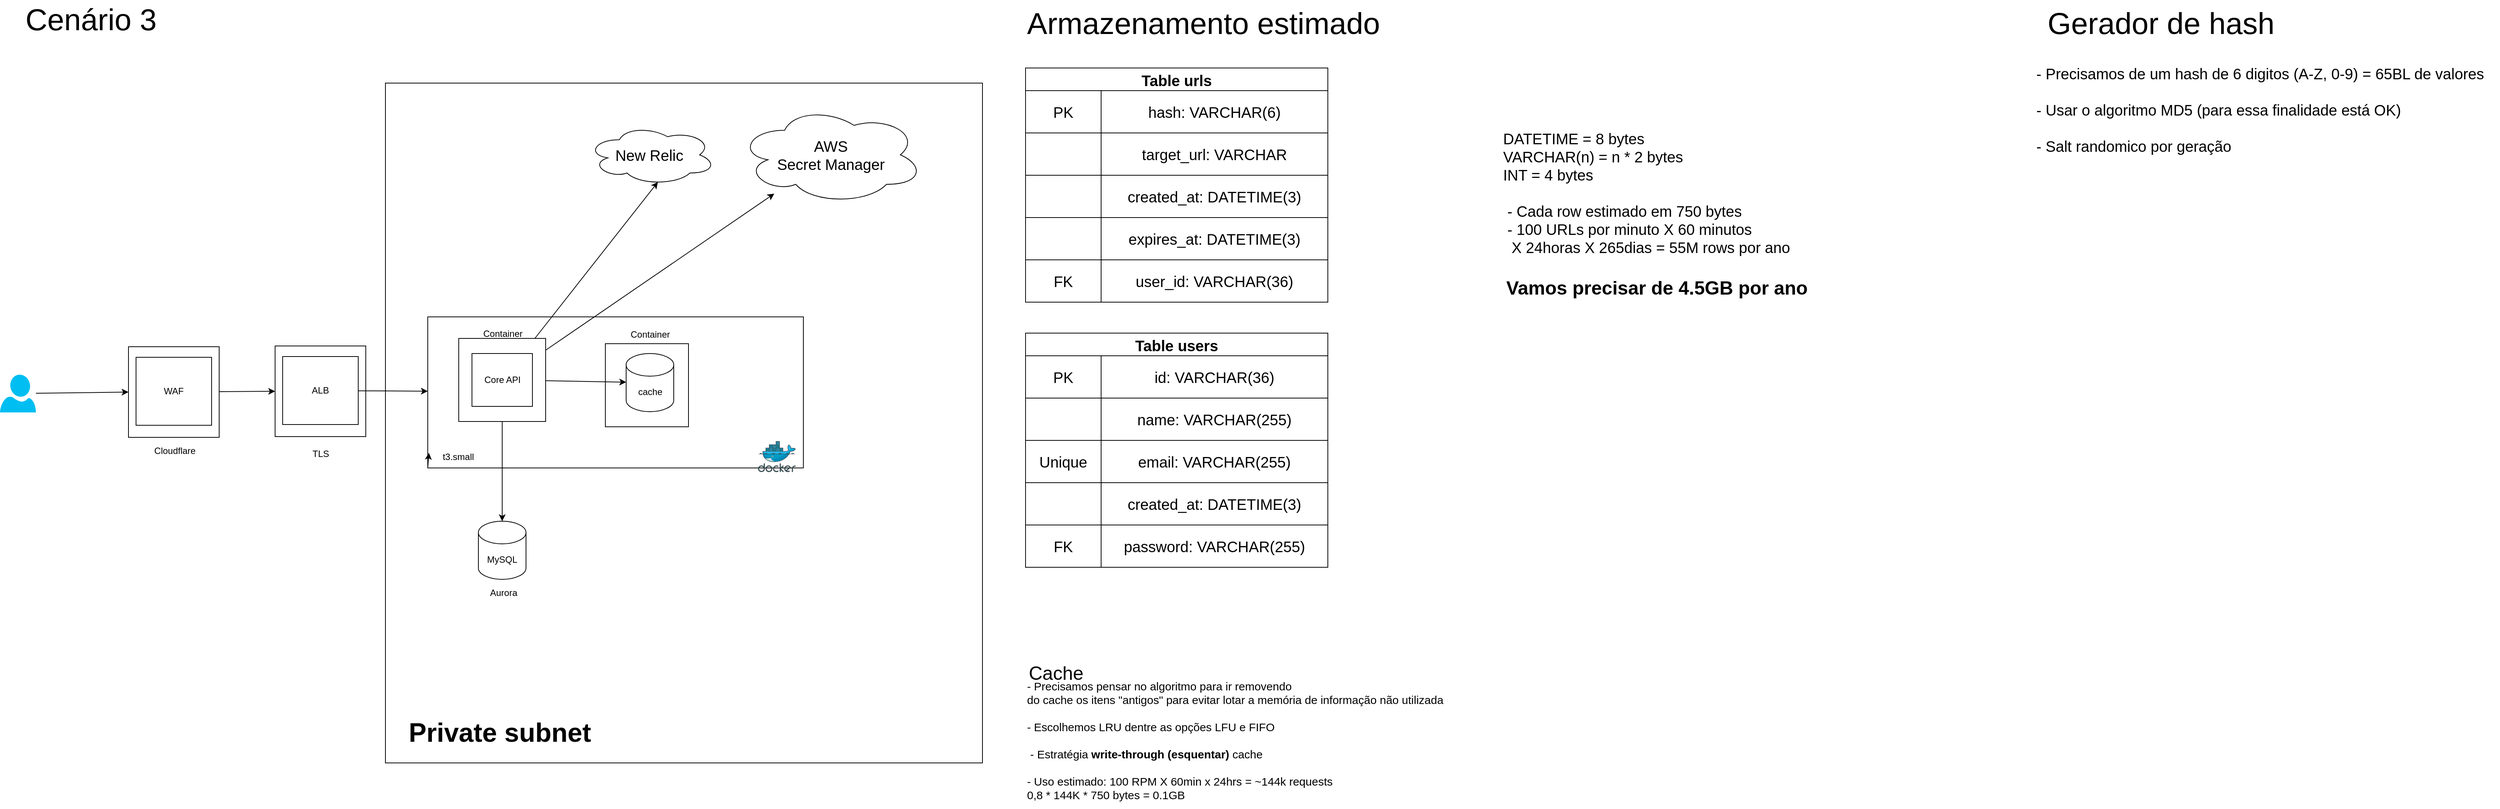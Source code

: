 <mxfile>
    <diagram id="iw8tILbxOcfsidWfIFgm" name="Page-1">
        <mxGraphModel dx="1004" dy="657" grid="1" gridSize="10" guides="1" tooltips="1" connect="1" arrows="1" fold="1" page="1" pageScale="1" pageWidth="5000" pageHeight="5000" math="0" shadow="0">
            <root>
                <mxCell id="0"/>
                <mxCell id="1" parent="0"/>
                <mxCell id="203" value="" style="whiteSpace=wrap;html=1;" parent="1" vertex="1">
                    <mxGeometry x="530" y="150" width="790" height="900" as="geometry"/>
                </mxCell>
                <mxCell id="196" value="" style="whiteSpace=wrap;html=1;" parent="1" vertex="1">
                    <mxGeometry x="384" y="498" width="120" height="120" as="geometry"/>
                </mxCell>
                <mxCell id="25" value="" style="whiteSpace=wrap;html=1;movable=1;resizable=1;rotatable=1;deletable=1;editable=1;connectable=1;" parent="1" vertex="1">
                    <mxGeometry x="586" y="459.5" width="497" height="200" as="geometry"/>
                </mxCell>
                <mxCell id="184" value="" style="whiteSpace=wrap;html=1;" parent="1" vertex="1">
                    <mxGeometry x="821" y="495" width="110" height="110" as="geometry"/>
                </mxCell>
                <mxCell id="2" value="Cenário 3" style="text;html=1;align=center;verticalAlign=middle;resizable=0;points=[];autosize=50;strokeColor=none;fillColor=none;fontSize=40;" parent="1" vertex="1">
                    <mxGeometry x="100" y="50" width="80" height="30" as="geometry"/>
                </mxCell>
                <mxCell id="4" value="MySQL" style="shape=cylinder3;whiteSpace=wrap;html=1;boundedLbl=1;backgroundOutline=1;size=15;" parent="1" vertex="1">
                    <mxGeometry x="653" y="730" width="63" height="77" as="geometry"/>
                </mxCell>
                <mxCell id="12" style="edgeStyle=none;html=1;entryX=0.5;entryY=0;entryDx=0;entryDy=0;entryPerimeter=0;" parent="1" source="9" target="4" edge="1">
                    <mxGeometry relative="1" as="geometry"/>
                </mxCell>
                <mxCell id="179" style="edgeStyle=none;html=1;entryX=0.55;entryY=0.95;entryDx=0;entryDy=0;entryPerimeter=0;fontSize=20;" parent="1" source="9" target="177" edge="1">
                    <mxGeometry relative="1" as="geometry"/>
                </mxCell>
                <mxCell id="182" style="edgeStyle=none;html=1;fontSize=20;" parent="1" source="9" target="180" edge="1">
                    <mxGeometry relative="1" as="geometry">
                        <mxPoint x="1002.515" y="301.55" as="targetPoint"/>
                    </mxGeometry>
                </mxCell>
                <mxCell id="186" style="edgeStyle=none;html=1;" parent="1" source="9" target="183" edge="1">
                    <mxGeometry relative="1" as="geometry"/>
                </mxCell>
                <mxCell id="9" value="" style="whiteSpace=wrap;html=1;" parent="1" vertex="1">
                    <mxGeometry x="627" y="488" width="115" height="110" as="geometry"/>
                </mxCell>
                <mxCell id="10" value="Core API" style="whiteSpace=wrap;html=1;" parent="1" vertex="1">
                    <mxGeometry x="644.5" y="508" width="80" height="70" as="geometry"/>
                </mxCell>
                <mxCell id="13" value="Container" style="text;html=1;align=center;verticalAlign=middle;resizable=0;points=[];autosize=1;strokeColor=none;fillColor=none;" parent="1" vertex="1">
                    <mxGeometry x="644.5" y="467" width="80" height="30" as="geometry"/>
                </mxCell>
                <mxCell id="17" style="edgeStyle=none;html=1;entryX=0;entryY=0.5;entryDx=0;entryDy=0;" parent="1" source="14" target="198" edge="1">
                    <mxGeometry relative="1" as="geometry">
                        <mxPoint x="290" y="565" as="targetPoint"/>
                    </mxGeometry>
                </mxCell>
                <mxCell id="14" value="" style="verticalLabelPosition=bottom;html=1;verticalAlign=top;align=center;strokeColor=none;fillColor=#00BEF2;shape=mxgraph.azure.user;" parent="1" vertex="1">
                    <mxGeometry x="20" y="536" width="47.5" height="50" as="geometry"/>
                </mxCell>
                <mxCell id="24" value="Aurora" style="text;html=1;align=center;verticalAlign=middle;resizable=0;points=[];autosize=1;strokeColor=none;fillColor=none;" parent="1" vertex="1">
                    <mxGeometry x="656" y="810" width="60" height="30" as="geometry"/>
                </mxCell>
                <mxCell id="26" style="edgeStyle=none;html=1;exitX=0;exitY=1;exitDx=0;exitDy=0;entryX=0.003;entryY=0.9;entryDx=0;entryDy=0;entryPerimeter=0;" parent="1" source="25" target="25" edge="1">
                    <mxGeometry relative="1" as="geometry"/>
                </mxCell>
                <mxCell id="29" value="t3.small" style="text;html=1;align=center;verticalAlign=middle;resizable=0;points=[];autosize=1;strokeColor=none;fillColor=none;" parent="1" vertex="1">
                    <mxGeometry x="596" y="629.5" width="60" height="30" as="geometry"/>
                </mxCell>
                <mxCell id="33" value="Armazenamento estimado" style="text;html=1;align=center;verticalAlign=middle;resizable=0;points=[];autosize=1;strokeColor=none;fillColor=none;fontSize=40;" parent="1" vertex="1">
                    <mxGeometry x="1367" y="40" width="490" height="60" as="geometry"/>
                </mxCell>
                <mxCell id="47" value="Table urls" style="shape=table;startSize=30;container=1;collapsible=0;childLayout=tableLayout;fontStyle=1;align=center;fontSize=20;" parent="1" vertex="1">
                    <mxGeometry x="1377" y="130" width="400" height="310" as="geometry"/>
                </mxCell>
                <mxCell id="48" value="" style="shape=tableRow;horizontal=0;startSize=0;swimlaneHead=0;swimlaneBody=0;top=0;left=0;bottom=0;right=0;collapsible=0;dropTarget=0;fillColor=none;points=[[0,0.5],[1,0.5]];portConstraint=eastwest;fontSize=20;" parent="47" vertex="1">
                    <mxGeometry y="30" width="400" height="56" as="geometry"/>
                </mxCell>
                <mxCell id="49" value="PK" style="shape=partialRectangle;html=1;whiteSpace=wrap;connectable=0;fillColor=none;top=0;left=0;bottom=0;right=0;overflow=hidden;fontSize=20;" parent="48" vertex="1">
                    <mxGeometry width="100" height="56" as="geometry">
                        <mxRectangle width="100" height="56" as="alternateBounds"/>
                    </mxGeometry>
                </mxCell>
                <mxCell id="50" value="hash: VARCHAR(6)" style="shape=partialRectangle;html=1;whiteSpace=wrap;connectable=0;fillColor=none;top=0;left=0;bottom=0;right=0;overflow=hidden;fontSize=20;" parent="48" vertex="1">
                    <mxGeometry x="100" width="300" height="56" as="geometry">
                        <mxRectangle width="300" height="56" as="alternateBounds"/>
                    </mxGeometry>
                </mxCell>
                <mxCell id="141" style="shape=tableRow;horizontal=0;startSize=0;swimlaneHead=0;swimlaneBody=0;top=0;left=0;bottom=0;right=0;collapsible=0;dropTarget=0;fillColor=none;points=[[0,0.5],[1,0.5]];portConstraint=eastwest;fontSize=20;" parent="47" vertex="1">
                    <mxGeometry y="86" width="400" height="56" as="geometry"/>
                </mxCell>
                <mxCell id="142" style="shape=partialRectangle;html=1;whiteSpace=wrap;connectable=0;fillColor=none;top=0;left=0;bottom=0;right=0;overflow=hidden;fontSize=20;" parent="141" vertex="1">
                    <mxGeometry width="100" height="56" as="geometry">
                        <mxRectangle width="100" height="56" as="alternateBounds"/>
                    </mxGeometry>
                </mxCell>
                <mxCell id="143" value="target_url: VARCHAR" style="shape=partialRectangle;html=1;whiteSpace=wrap;connectable=0;fillColor=none;top=0;left=0;bottom=0;right=0;overflow=hidden;fontSize=20;" parent="141" vertex="1">
                    <mxGeometry x="100" width="300" height="56" as="geometry">
                        <mxRectangle width="300" height="56" as="alternateBounds"/>
                    </mxGeometry>
                </mxCell>
                <mxCell id="145" style="shape=tableRow;horizontal=0;startSize=0;swimlaneHead=0;swimlaneBody=0;top=0;left=0;bottom=0;right=0;collapsible=0;dropTarget=0;fillColor=none;points=[[0,0.5],[1,0.5]];portConstraint=eastwest;fontSize=20;" parent="47" vertex="1">
                    <mxGeometry y="142" width="400" height="56" as="geometry"/>
                </mxCell>
                <mxCell id="146" style="shape=partialRectangle;html=1;whiteSpace=wrap;connectable=0;fillColor=none;top=0;left=0;bottom=0;right=0;overflow=hidden;fontSize=20;" parent="145" vertex="1">
                    <mxGeometry width="100" height="56" as="geometry">
                        <mxRectangle width="100" height="56" as="alternateBounds"/>
                    </mxGeometry>
                </mxCell>
                <mxCell id="147" value="created_at: DATETIME(3)" style="shape=partialRectangle;html=1;whiteSpace=wrap;connectable=0;fillColor=none;top=0;left=0;bottom=0;right=0;overflow=hidden;fontSize=20;" parent="145" vertex="1">
                    <mxGeometry x="100" width="300" height="56" as="geometry">
                        <mxRectangle width="300" height="56" as="alternateBounds"/>
                    </mxGeometry>
                </mxCell>
                <mxCell id="149" style="shape=tableRow;horizontal=0;startSize=0;swimlaneHead=0;swimlaneBody=0;top=0;left=0;bottom=0;right=0;collapsible=0;dropTarget=0;fillColor=none;points=[[0,0.5],[1,0.5]];portConstraint=eastwest;fontSize=20;" parent="47" vertex="1">
                    <mxGeometry y="198" width="400" height="56" as="geometry"/>
                </mxCell>
                <mxCell id="150" style="shape=partialRectangle;html=1;whiteSpace=wrap;connectable=0;fillColor=none;top=0;left=0;bottom=0;right=0;overflow=hidden;fontSize=20;" parent="149" vertex="1">
                    <mxGeometry width="100" height="56" as="geometry">
                        <mxRectangle width="100" height="56" as="alternateBounds"/>
                    </mxGeometry>
                </mxCell>
                <mxCell id="151" value="expires_at: DATETIME(3)" style="shape=partialRectangle;html=1;whiteSpace=wrap;connectable=0;fillColor=none;top=0;left=0;bottom=0;right=0;overflow=hidden;fontSize=20;" parent="149" vertex="1">
                    <mxGeometry x="100" width="300" height="56" as="geometry">
                        <mxRectangle width="300" height="56" as="alternateBounds"/>
                    </mxGeometry>
                </mxCell>
                <mxCell id="153" style="shape=tableRow;horizontal=0;startSize=0;swimlaneHead=0;swimlaneBody=0;top=0;left=0;bottom=0;right=0;collapsible=0;dropTarget=0;fillColor=none;points=[[0,0.5],[1,0.5]];portConstraint=eastwest;fontSize=20;" parent="47" vertex="1">
                    <mxGeometry y="254" width="400" height="56" as="geometry"/>
                </mxCell>
                <mxCell id="154" value="FK" style="shape=partialRectangle;html=1;whiteSpace=wrap;connectable=0;fillColor=none;top=0;left=0;bottom=0;right=0;overflow=hidden;fontSize=20;" parent="153" vertex="1">
                    <mxGeometry width="100" height="56" as="geometry">
                        <mxRectangle width="100" height="56" as="alternateBounds"/>
                    </mxGeometry>
                </mxCell>
                <mxCell id="155" value="user_id: VARCHAR(36)" style="shape=partialRectangle;html=1;whiteSpace=wrap;connectable=0;fillColor=none;top=0;left=0;bottom=0;right=0;overflow=hidden;fontSize=20;" parent="153" vertex="1">
                    <mxGeometry x="100" width="300" height="56" as="geometry">
                        <mxRectangle width="300" height="56" as="alternateBounds"/>
                    </mxGeometry>
                </mxCell>
                <mxCell id="157" value="Table users" style="shape=table;startSize=30;container=1;collapsible=0;childLayout=tableLayout;fontStyle=1;align=center;fontSize=20;" parent="1" vertex="1">
                    <mxGeometry x="1377" y="481" width="400" height="310" as="geometry"/>
                </mxCell>
                <mxCell id="158" value="" style="shape=tableRow;horizontal=0;startSize=0;swimlaneHead=0;swimlaneBody=0;top=0;left=0;bottom=0;right=0;collapsible=0;dropTarget=0;fillColor=none;points=[[0,0.5],[1,0.5]];portConstraint=eastwest;fontSize=20;" parent="157" vertex="1">
                    <mxGeometry y="30" width="400" height="56" as="geometry"/>
                </mxCell>
                <mxCell id="159" value="PK" style="shape=partialRectangle;html=1;whiteSpace=wrap;connectable=0;fillColor=none;top=0;left=0;bottom=0;right=0;overflow=hidden;fontSize=20;" parent="158" vertex="1">
                    <mxGeometry width="100" height="56" as="geometry">
                        <mxRectangle width="100" height="56" as="alternateBounds"/>
                    </mxGeometry>
                </mxCell>
                <mxCell id="160" value="id: VARCHAR(36)" style="shape=partialRectangle;html=1;whiteSpace=wrap;connectable=0;fillColor=none;top=0;left=0;bottom=0;right=0;overflow=hidden;fontSize=20;" parent="158" vertex="1">
                    <mxGeometry x="100" width="300" height="56" as="geometry">
                        <mxRectangle width="300" height="56" as="alternateBounds"/>
                    </mxGeometry>
                </mxCell>
                <mxCell id="161" style="shape=tableRow;horizontal=0;startSize=0;swimlaneHead=0;swimlaneBody=0;top=0;left=0;bottom=0;right=0;collapsible=0;dropTarget=0;fillColor=none;points=[[0,0.5],[1,0.5]];portConstraint=eastwest;fontSize=20;" parent="157" vertex="1">
                    <mxGeometry y="86" width="400" height="56" as="geometry"/>
                </mxCell>
                <mxCell id="162" style="shape=partialRectangle;html=1;whiteSpace=wrap;connectable=0;fillColor=none;top=0;left=0;bottom=0;right=0;overflow=hidden;fontSize=20;" parent="161" vertex="1">
                    <mxGeometry width="100" height="56" as="geometry">
                        <mxRectangle width="100" height="56" as="alternateBounds"/>
                    </mxGeometry>
                </mxCell>
                <mxCell id="163" value="name: VARCHAR(255)" style="shape=partialRectangle;html=1;whiteSpace=wrap;connectable=0;fillColor=none;top=0;left=0;bottom=0;right=0;overflow=hidden;fontSize=20;" parent="161" vertex="1">
                    <mxGeometry x="100" width="300" height="56" as="geometry">
                        <mxRectangle width="300" height="56" as="alternateBounds"/>
                    </mxGeometry>
                </mxCell>
                <mxCell id="164" style="shape=tableRow;horizontal=0;startSize=0;swimlaneHead=0;swimlaneBody=0;top=0;left=0;bottom=0;right=0;collapsible=0;dropTarget=0;fillColor=none;points=[[0,0.5],[1,0.5]];portConstraint=eastwest;fontSize=20;" parent="157" vertex="1">
                    <mxGeometry y="142" width="400" height="56" as="geometry"/>
                </mxCell>
                <mxCell id="165" value="Unique" style="shape=partialRectangle;html=1;whiteSpace=wrap;connectable=0;fillColor=none;top=0;left=0;bottom=0;right=0;overflow=hidden;fontSize=20;" parent="164" vertex="1">
                    <mxGeometry width="100" height="56" as="geometry">
                        <mxRectangle width="100" height="56" as="alternateBounds"/>
                    </mxGeometry>
                </mxCell>
                <mxCell id="166" value="email: VARCHAR(255)" style="shape=partialRectangle;html=1;whiteSpace=wrap;connectable=0;fillColor=none;top=0;left=0;bottom=0;right=0;overflow=hidden;fontSize=20;" parent="164" vertex="1">
                    <mxGeometry x="100" width="300" height="56" as="geometry">
                        <mxRectangle width="300" height="56" as="alternateBounds"/>
                    </mxGeometry>
                </mxCell>
                <mxCell id="167" style="shape=tableRow;horizontal=0;startSize=0;swimlaneHead=0;swimlaneBody=0;top=0;left=0;bottom=0;right=0;collapsible=0;dropTarget=0;fillColor=none;points=[[0,0.5],[1,0.5]];portConstraint=eastwest;fontSize=20;" parent="157" vertex="1">
                    <mxGeometry y="198" width="400" height="56" as="geometry"/>
                </mxCell>
                <mxCell id="168" style="shape=partialRectangle;html=1;whiteSpace=wrap;connectable=0;fillColor=none;top=0;left=0;bottom=0;right=0;overflow=hidden;fontSize=20;" parent="167" vertex="1">
                    <mxGeometry width="100" height="56" as="geometry">
                        <mxRectangle width="100" height="56" as="alternateBounds"/>
                    </mxGeometry>
                </mxCell>
                <mxCell id="169" value="created_at: DATETIME(3)" style="shape=partialRectangle;html=1;whiteSpace=wrap;connectable=0;fillColor=none;top=0;left=0;bottom=0;right=0;overflow=hidden;fontSize=20;" parent="167" vertex="1">
                    <mxGeometry x="100" width="300" height="56" as="geometry">
                        <mxRectangle width="300" height="56" as="alternateBounds"/>
                    </mxGeometry>
                </mxCell>
                <mxCell id="170" style="shape=tableRow;horizontal=0;startSize=0;swimlaneHead=0;swimlaneBody=0;top=0;left=0;bottom=0;right=0;collapsible=0;dropTarget=0;fillColor=none;points=[[0,0.5],[1,0.5]];portConstraint=eastwest;fontSize=20;" parent="157" vertex="1">
                    <mxGeometry y="254" width="400" height="56" as="geometry"/>
                </mxCell>
                <mxCell id="171" value="FK" style="shape=partialRectangle;html=1;whiteSpace=wrap;connectable=0;fillColor=none;top=0;left=0;bottom=0;right=0;overflow=hidden;fontSize=20;" parent="170" vertex="1">
                    <mxGeometry width="100" height="56" as="geometry">
                        <mxRectangle width="100" height="56" as="alternateBounds"/>
                    </mxGeometry>
                </mxCell>
                <mxCell id="172" value="password: VARCHAR(255)" style="shape=partialRectangle;html=1;whiteSpace=wrap;connectable=0;fillColor=none;top=0;left=0;bottom=0;right=0;overflow=hidden;fontSize=20;" parent="170" vertex="1">
                    <mxGeometry x="100" width="300" height="56" as="geometry">
                        <mxRectangle width="300" height="56" as="alternateBounds"/>
                    </mxGeometry>
                </mxCell>
                <mxCell id="175" value="DATETIME = 8 bytes&lt;br&gt;VARCHAR(n) = n * 2 bytes&lt;br&gt;INT = 4 bytes&lt;br&gt;&lt;br&gt;&amp;nbsp;- Cada row estimado em 750 bytes&lt;br&gt;&amp;nbsp;- 100 URLs por minuto X 60 minutos &lt;br&gt;&amp;nbsp; X 24horas X 265dias = 55M rows por ano" style="text;html=1;align=left;verticalAlign=middle;resizable=0;points=[];autosize=1;strokeColor=none;fillColor=none;fontSize=20;flipH=0;flipV=1;" parent="1" vertex="1">
                    <mxGeometry x="2007" y="205" width="400" height="180" as="geometry"/>
                </mxCell>
                <mxCell id="177" value="New Relic&amp;nbsp;" style="ellipse;shape=cloud;whiteSpace=wrap;html=1;fontSize=20;" parent="1" vertex="1">
                    <mxGeometry x="797" y="205" width="170" height="80" as="geometry"/>
                </mxCell>
                <mxCell id="180" value="AWS &lt;br&gt;Secret Manager" style="ellipse;shape=cloud;whiteSpace=wrap;html=1;fontSize=20;" parent="1" vertex="1">
                    <mxGeometry x="997" y="180" width="245" height="130" as="geometry"/>
                </mxCell>
                <mxCell id="183" value="cache" style="shape=cylinder3;whiteSpace=wrap;html=1;boundedLbl=1;backgroundOutline=1;size=15;" parent="1" vertex="1">
                    <mxGeometry x="848.5" y="508" width="63" height="77" as="geometry"/>
                </mxCell>
                <mxCell id="185" value="Container" style="text;html=1;align=center;verticalAlign=middle;resizable=0;points=[];autosize=1;strokeColor=none;fillColor=none;" parent="1" vertex="1">
                    <mxGeometry x="839.5" y="468" width="80" height="30" as="geometry"/>
                </mxCell>
                <mxCell id="187" value="" style="sketch=0;aspect=fixed;html=1;points=[];align=center;image;fontSize=12;image=img/lib/mscae/Docker.svg;" parent="1" vertex="1">
                    <mxGeometry x="1023" y="624" width="50" height="41" as="geometry"/>
                </mxCell>
                <mxCell id="188" value="Vamos precisar de 4.5GB por ano" style="text;html=1;align=center;verticalAlign=middle;resizable=0;points=[];autosize=1;strokeColor=none;fillColor=none;fontSize=25;fontStyle=1" parent="1" vertex="1">
                    <mxGeometry x="2002" y="400" width="420" height="40" as="geometry"/>
                </mxCell>
                <mxCell id="189" value="Cache" style="text;html=1;align=center;verticalAlign=middle;resizable=0;points=[];autosize=1;strokeColor=none;fillColor=none;fontSize=25;" parent="1" vertex="1">
                    <mxGeometry x="1367" y="910" width="100" height="40" as="geometry"/>
                </mxCell>
                <mxCell id="191" value="- Precisamos pensar no algoritmo para ir removendo &lt;br&gt;do cache os itens &quot;antigos&quot; para evitar lotar a memória de informação não utilizada&lt;br&gt;&lt;br&gt;- Escolhemos LRU dentre as opções LFU e FIFO&lt;br&gt;&lt;br&gt;&amp;nbsp;- Estratégia &lt;b&gt;write-through (esquentar)&lt;/b&gt;&amp;nbsp;cache&lt;br&gt;&lt;br&gt;- Uso estimado: 100 RPM X 60min x 24hrs = ~144k requests&lt;br&gt;0,8 * 144K * 750 bytes = 0.1GB&amp;nbsp; &amp;nbsp;" style="text;html=1;align=left;verticalAlign=middle;resizable=0;points=[];autosize=1;strokeColor=none;fillColor=none;fontSize=15;" parent="1" vertex="1">
                    <mxGeometry x="1377" y="930" width="570" height="180" as="geometry"/>
                </mxCell>
                <mxCell id="193" value="Gerador de hash" style="text;html=1;align=center;verticalAlign=middle;resizable=0;points=[];autosize=1;strokeColor=none;fillColor=none;fontSize=40;" parent="1" vertex="1">
                    <mxGeometry x="2719" y="40" width="320" height="60" as="geometry"/>
                </mxCell>
                <mxCell id="194" value="&amp;nbsp;- Precisamos de um hash de 6 digitos (A-Z, 0-9) = 65BL de valores&lt;br&gt;&lt;br&gt;&amp;nbsp;- Usar o algoritmo MD5 (para essa finalidade está OK)&lt;br&gt;&lt;br&gt;&amp;nbsp;- Salt randomico por geração" style="text;html=1;align=left;verticalAlign=middle;resizable=0;points=[];autosize=1;strokeColor=none;fillColor=none;fontSize=20;flipH=0;flipV=1;" parent="1" vertex="1">
                    <mxGeometry x="2707" y="120" width="620" height="130" as="geometry"/>
                </mxCell>
                <mxCell id="202" style="edgeStyle=none;html=1;" parent="1" source="195" target="25" edge="1">
                    <mxGeometry relative="1" as="geometry"/>
                </mxCell>
                <mxCell id="195" value="ALB" style="whiteSpace=wrap;html=1;" parent="1" vertex="1">
                    <mxGeometry x="394" y="512" width="100" height="90" as="geometry"/>
                </mxCell>
                <mxCell id="197" value="TLS" style="text;html=1;align=center;verticalAlign=middle;resizable=0;points=[];autosize=1;strokeColor=none;fillColor=none;" parent="1" vertex="1">
                    <mxGeometry x="419" y="626" width="50" height="30" as="geometry"/>
                </mxCell>
                <mxCell id="201" style="edgeStyle=none;html=1;entryX=0;entryY=0.5;entryDx=0;entryDy=0;" parent="1" source="198" target="196" edge="1">
                    <mxGeometry relative="1" as="geometry"/>
                </mxCell>
                <mxCell id="198" value="" style="whiteSpace=wrap;html=1;" parent="1" vertex="1">
                    <mxGeometry x="190" y="499" width="120" height="120" as="geometry"/>
                </mxCell>
                <mxCell id="199" value="WAF" style="whiteSpace=wrap;html=1;" parent="1" vertex="1">
                    <mxGeometry x="200" y="513" width="100" height="90" as="geometry"/>
                </mxCell>
                <mxCell id="200" value="Cloudflare" style="text;html=1;align=center;verticalAlign=middle;resizable=0;points=[];autosize=1;strokeColor=none;fillColor=none;" parent="1" vertex="1">
                    <mxGeometry x="211" y="622" width="80" height="30" as="geometry"/>
                </mxCell>
                <mxCell id="204" value="Private subnet" style="text;html=1;align=center;verticalAlign=middle;resizable=0;points=[];autosize=1;strokeColor=none;fillColor=none;fontStyle=1;fontSize=35;" parent="1" vertex="1">
                    <mxGeometry x="550.5" y="979" width="260" height="60" as="geometry"/>
                </mxCell>
            </root>
        </mxGraphModel>
    </diagram>
</mxfile>